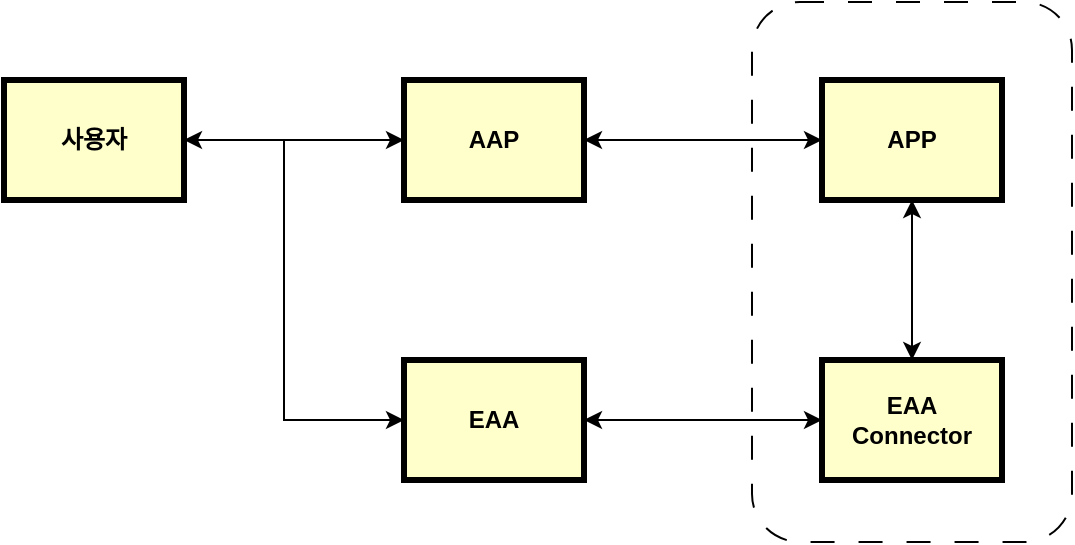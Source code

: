 <mxfile version="22.1.16" type="github">
  <diagram name="Page-1" id="c7558073-3199-34d8-9f00-42111426c3f3">
    <mxGraphModel dx="1916" dy="1064" grid="1" gridSize="10" guides="1" tooltips="1" connect="1" arrows="1" fold="1" page="1" pageScale="1" pageWidth="1600" pageHeight="1200" background="none" math="0" shadow="0">
      <root>
        <mxCell id="0" />
        <mxCell id="1" parent="0" />
        <mxCell id="vVPXbf9T39OR10ENnq0c-112" value="" style="rounded=1;whiteSpace=wrap;html=1;fillColor=none;dashed=1;dashPattern=12 12;" vertex="1" parent="1">
          <mxGeometry x="907" y="430" width="160" height="270" as="geometry" />
        </mxCell>
        <mxCell id="vVPXbf9T39OR10ENnq0c-100" value="" style="edgeStyle=orthogonalEdgeStyle;rounded=0;orthogonalLoop=1;jettySize=auto;html=1;" edge="1" parent="1" source="vVPXbf9T39OR10ENnq0c-96" target="vVPXbf9T39OR10ENnq0c-97">
          <mxGeometry relative="1" as="geometry" />
        </mxCell>
        <mxCell id="vVPXbf9T39OR10ENnq0c-125" style="edgeStyle=orthogonalEdgeStyle;rounded=0;orthogonalLoop=1;jettySize=auto;html=1;entryX=0;entryY=0.5;entryDx=0;entryDy=0;" edge="1" parent="1" source="vVPXbf9T39OR10ENnq0c-96" target="vVPXbf9T39OR10ENnq0c-98">
          <mxGeometry relative="1" as="geometry">
            <Array as="points">
              <mxPoint x="673" y="499" />
              <mxPoint x="673" y="639" />
            </Array>
          </mxGeometry>
        </mxCell>
        <mxCell id="vVPXbf9T39OR10ENnq0c-96" value="사용자" style="whiteSpace=wrap;align=center;verticalAlign=middle;fontStyle=1;strokeWidth=3;fillColor=#FFFFCC" vertex="1" parent="1">
          <mxGeometry x="533" y="469" width="90" height="60" as="geometry" />
        </mxCell>
        <mxCell id="vVPXbf9T39OR10ENnq0c-101" value="" style="edgeStyle=orthogonalEdgeStyle;rounded=0;orthogonalLoop=1;jettySize=auto;html=1;" edge="1" parent="1" source="vVPXbf9T39OR10ENnq0c-97" target="vVPXbf9T39OR10ENnq0c-96">
          <mxGeometry relative="1" as="geometry" />
        </mxCell>
        <mxCell id="vVPXbf9T39OR10ENnq0c-122" style="edgeStyle=orthogonalEdgeStyle;rounded=0;orthogonalLoop=1;jettySize=auto;html=1;" edge="1" parent="1" source="vVPXbf9T39OR10ENnq0c-97" target="vVPXbf9T39OR10ENnq0c-113">
          <mxGeometry relative="1" as="geometry" />
        </mxCell>
        <mxCell id="vVPXbf9T39OR10ENnq0c-97" value="AAP" style="whiteSpace=wrap;align=center;verticalAlign=middle;fontStyle=1;strokeWidth=3;fillColor=#FFFFCC" vertex="1" parent="1">
          <mxGeometry x="733" y="469.0" width="90" height="60" as="geometry" />
        </mxCell>
        <mxCell id="vVPXbf9T39OR10ENnq0c-119" value="" style="edgeStyle=orthogonalEdgeStyle;rounded=0;orthogonalLoop=1;jettySize=auto;html=1;" edge="1" parent="1" source="vVPXbf9T39OR10ENnq0c-98" target="vVPXbf9T39OR10ENnq0c-107">
          <mxGeometry relative="1" as="geometry" />
        </mxCell>
        <mxCell id="vVPXbf9T39OR10ENnq0c-98" value="EAA" style="whiteSpace=wrap;align=center;verticalAlign=middle;fontStyle=1;strokeWidth=3;fillColor=#FFFFCC" vertex="1" parent="1">
          <mxGeometry x="733" y="609" width="90" height="60" as="geometry" />
        </mxCell>
        <mxCell id="vVPXbf9T39OR10ENnq0c-108" value="" style="edgeStyle=orthogonalEdgeStyle;rounded=0;orthogonalLoop=1;jettySize=auto;html=1;" edge="1" parent="1" source="vVPXbf9T39OR10ENnq0c-107" target="vVPXbf9T39OR10ENnq0c-98">
          <mxGeometry relative="1" as="geometry" />
        </mxCell>
        <mxCell id="vVPXbf9T39OR10ENnq0c-120" value="" style="edgeStyle=orthogonalEdgeStyle;rounded=0;orthogonalLoop=1;jettySize=auto;html=1;" edge="1" parent="1" source="vVPXbf9T39OR10ENnq0c-107" target="vVPXbf9T39OR10ENnq0c-113">
          <mxGeometry relative="1" as="geometry" />
        </mxCell>
        <mxCell id="vVPXbf9T39OR10ENnq0c-107" value="EAA&#xa;Connector" style="whiteSpace=wrap;align=center;verticalAlign=middle;fontStyle=1;strokeWidth=3;fillColor=#FFFFCC" vertex="1" parent="1">
          <mxGeometry x="942" y="609" width="90" height="60" as="geometry" />
        </mxCell>
        <mxCell id="vVPXbf9T39OR10ENnq0c-121" style="edgeStyle=orthogonalEdgeStyle;rounded=0;orthogonalLoop=1;jettySize=auto;html=1;" edge="1" parent="1" source="vVPXbf9T39OR10ENnq0c-113">
          <mxGeometry relative="1" as="geometry">
            <mxPoint x="987" y="609" as="targetPoint" />
          </mxGeometry>
        </mxCell>
        <mxCell id="vVPXbf9T39OR10ENnq0c-123" style="edgeStyle=orthogonalEdgeStyle;rounded=0;orthogonalLoop=1;jettySize=auto;html=1;entryX=1;entryY=0.5;entryDx=0;entryDy=0;" edge="1" parent="1" source="vVPXbf9T39OR10ENnq0c-113" target="vVPXbf9T39OR10ENnq0c-97">
          <mxGeometry relative="1" as="geometry" />
        </mxCell>
        <mxCell id="vVPXbf9T39OR10ENnq0c-113" value="APP" style="whiteSpace=wrap;align=center;verticalAlign=middle;fontStyle=1;strokeWidth=3;fillColor=#FFFFCC" vertex="1" parent="1">
          <mxGeometry x="942" y="469" width="90" height="60" as="geometry" />
        </mxCell>
      </root>
    </mxGraphModel>
  </diagram>
</mxfile>

